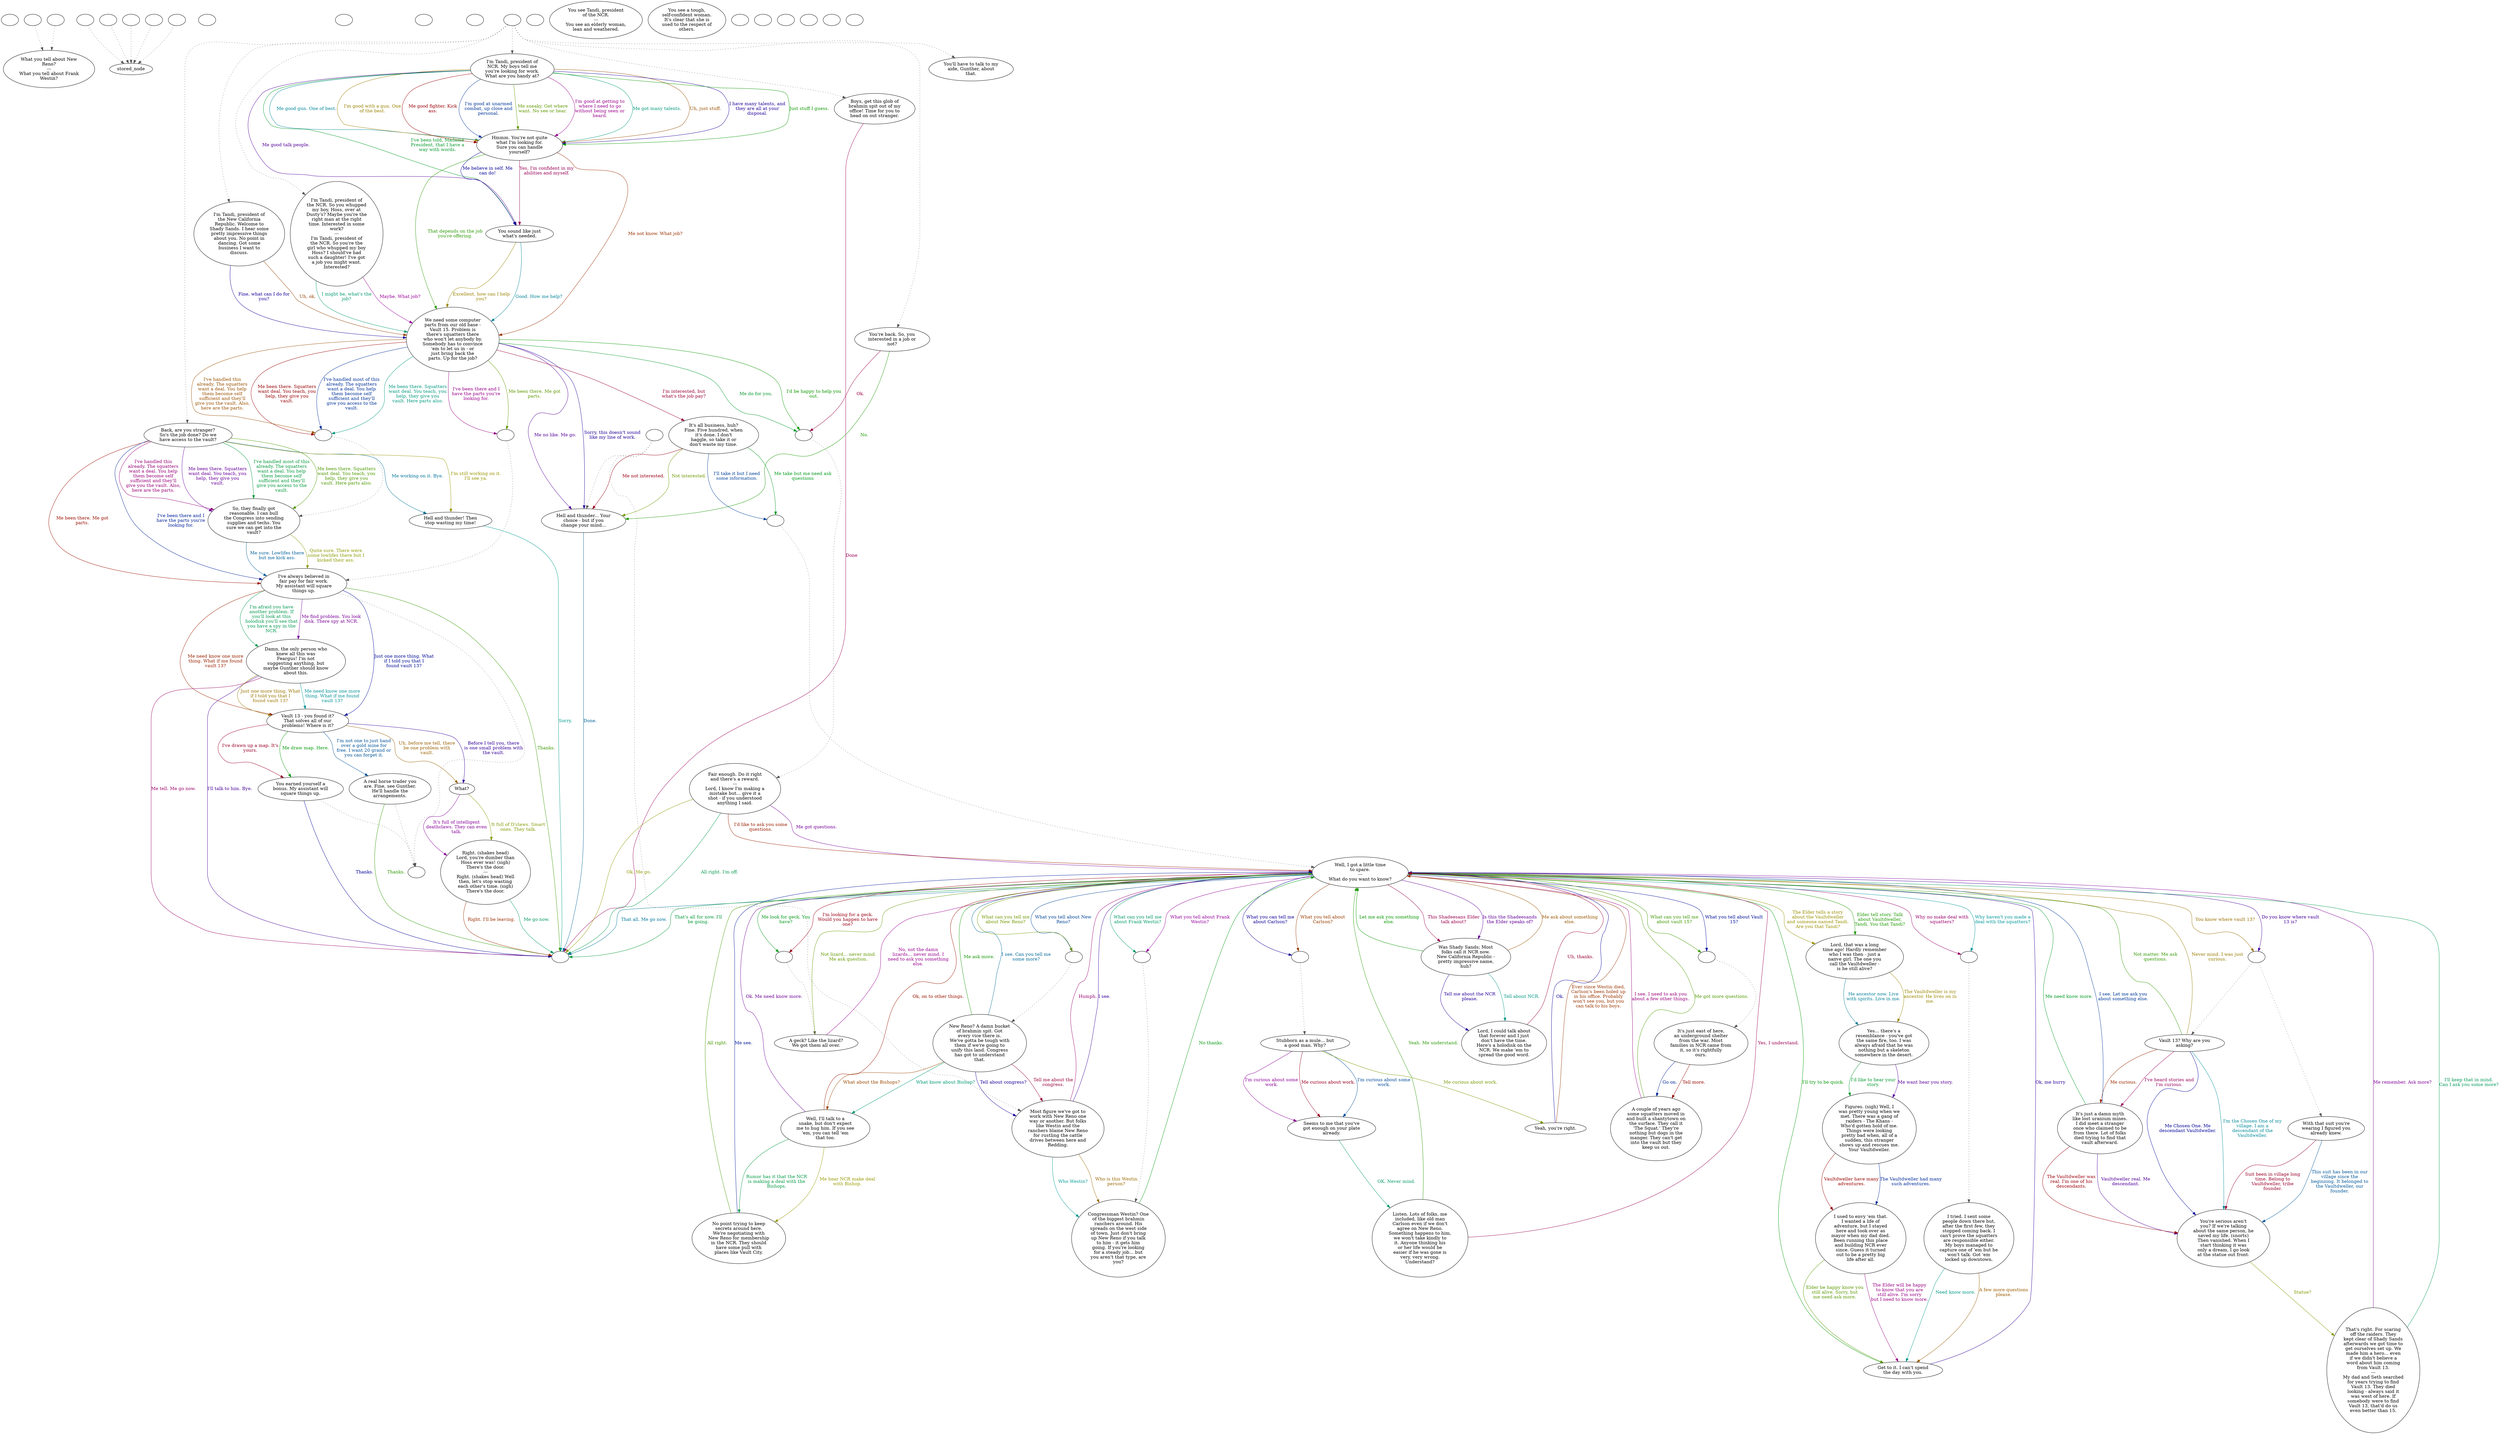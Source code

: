digraph shtandi {
  "checkPartyMembersNearDoor" [style=filled       fillcolor="#FFFFFF"       color="#000000"]
  "checkPartyMembersNearDoor" [label=""]
  "ChooseFromList" [style=filled       fillcolor="#FFFFFF"       color="#000000"]
  "ChooseFromList" [label="What you tell about New\nReno?\n---\nWhat you tell about Frank\nWestin?"]
  "CLICK_PREV" [style=filled       fillcolor="#FFFFFF"       color="#000000"]
  "CLICK_PREV" -> "ChooseFromList" [style=dotted color="#555555"]
  "CLICK_PREV" [label=""]
  "CLICK_0" [style=filled       fillcolor="#FFFFFF"       color="#000000"]
  "CLICK_0" -> "stored_node" [style=dotted color="#555555"]
  "CLICK_0" [label=""]
  "CLICK_1" [style=filled       fillcolor="#FFFFFF"       color="#000000"]
  "CLICK_1" -> "stored_node" [style=dotted color="#555555"]
  "CLICK_1" [label=""]
  "CLICK_2" [style=filled       fillcolor="#FFFFFF"       color="#000000"]
  "CLICK_2" -> "stored_node" [style=dotted color="#555555"]
  "CLICK_2" [label=""]
  "CLICK_3" [style=filled       fillcolor="#FFFFFF"       color="#000000"]
  "CLICK_3" -> "stored_node" [style=dotted color="#555555"]
  "CLICK_3" [label=""]
  "CLICK_4" [style=filled       fillcolor="#FFFFFF"       color="#000000"]
  "CLICK_4" -> "stored_node" [style=dotted color="#555555"]
  "CLICK_4" [label=""]
  "CLICK_MORE" [style=filled       fillcolor="#FFFFFF"       color="#000000"]
  "CLICK_MORE" -> "ChooseFromList" [style=dotted color="#555555"]
  "CLICK_MORE" [label=""]
  "getTimeBit" [style=filled       fillcolor="#FFFFFF"       color="#000000"]
  "getTimeBit" [label=""]
  "start" [style=filled       fillcolor="#FFFFFF"       color="#000000"]
  "start" [label=""]
  "critter_p_proc" [style=filled       fillcolor="#FFFFFF"       color="#000000"]
  "critter_p_proc" [label=""]
  "pickup_p_proc" [style=filled       fillcolor="#FFFFFF"       color="#000000"]
  "pickup_p_proc" [label=""]
  "talk_p_proc" [style=filled       fillcolor="#FFFFFF"       color="#000000"]
  "talk_p_proc" -> "Node047" [style=dotted color="#555555"]
  "talk_p_proc" -> "Node040" [style=dotted color="#555555"]
  "talk_p_proc" -> "Node048" [style=dotted color="#555555"]
  "talk_p_proc" -> "Node039" [style=dotted color="#555555"]
  "talk_p_proc" -> "Node038" [style=dotted color="#555555"]
  "talk_p_proc" -> "Node037" [style=dotted color="#555555"]
  "talk_p_proc" -> "Node001" [style=dotted color="#555555"]
  "talk_p_proc" [label=""]
  "destroy_p_proc" [style=filled       fillcolor="#FFFFFF"       color="#000000"]
  "destroy_p_proc" [label=""]
  "look_at_p_proc" [style=filled       fillcolor="#FFFFFF"       color="#000000"]
  "look_at_p_proc" [label="You see Tandi, president\nof the NCR.\n---\nYou see an elderly woman,\nlean and weathered."]
  "description_p_proc" [style=filled       fillcolor="#FFFFFF"       color="#000000"]
  "description_p_proc" [label="You see a tough,\nself-confident woman.\nIt's clear that she is\nused to the respect of\nothers."]
  "use_skill_on_p_proc" [style=filled       fillcolor="#FFFFFF"       color="#000000"]
  "use_skill_on_p_proc" [label=""]
  "damage_p_proc" [style=filled       fillcolor="#FFFFFF"       color="#000000"]
  "damage_p_proc" [label=""]
  "map_enter_p_proc" [style=filled       fillcolor="#FFFFFF"       color="#000000"]
  "map_enter_p_proc" [label=""]
  "Node998" [style=filled       fillcolor="#FFFFFF"       color="#000000"]
  "Node998" [label=""]
  "Node999" [style=filled       fillcolor="#FFFFFF"       color="#000000"]
  "Node999" [label=""]
  "Node002" [style=filled       fillcolor="#FFFFFF"       color="#000000"]
  "Node002" [label="Hmmm. You're not quite\nwhat I'm looking for.\nSure you can handle\nyourself?"]
  "Node002" -> "Node004" [label="Me not know. What job?" color="#993000" fontcolor="#993000"]
  "Node002" -> "Node003" [label="Me believe in self. Me\ncan do!" color="#030099" fontcolor="#030099"]
  "Node002" -> "Node004" [label="That depends on the job\nyou're offering." color="#299900" fontcolor="#299900"]
  "Node002" -> "Node003" [label="Yes, I'm confident in my\nabilities and myself." color="#990056" fontcolor="#990056"]
  "Node003" [style=filled       fillcolor="#FFFFFF"       color="#000000"]
  "Node003" [label="You sound like just\nwhat's needed."]
  "Node003" -> "Node004" [label="Good. How me help?" color="#008399" fontcolor="#008399"]
  "Node003" -> "Node004" [label="Excellent, how can I help\nyou?" color="#998300" fontcolor="#998300"]
  "Node004" [style=filled       fillcolor="#FFFFFF"       color="#000000"]
  "Node004" [label="We need some computer\nparts from our old base -\nVault 15. Problem is\nthere's squatters there\nwho won't let anybody by.\nSomebody has to convince\n'em to let us in - or\njust bring back the\nparts. Up for the job?"]
  "Node004" -> "Node005" [label="Me no like. Me go." color="#560099" fontcolor="#560099"]
  "Node004" -> "Node006a" [label="Me do for you." color="#00992A" fontcolor="#00992A"]
  "Node004" -> "Node033a" [label="Me been there. Squatters\nwant deal. You teach, you\nhelp, they give you\nvault." color="#990003" fontcolor="#990003"]
  "Node004" -> "Node033a" [label="I've handled most of this\nalready. The squatters\nwant a deal. You help\nthem become self\nsufficient and they'll\ngive you access to the\nvault." color="#003099" fontcolor="#003099"]
  "Node004" -> "Node034a" [label="Me been there. Me got\nparts." color="#5C9900" fontcolor="#5C9900"]
  "Node004" -> "Node034a" [label="I've been there and I\nhave the parts you're\nlooking for." color="#990089" fontcolor="#990089"]
  "Node004" -> "Node033a" [label="Me been there. Squatters\nwant deal. You teach, you\nhelp, they give you\nvault. Here parts also." color="#00997C" fontcolor="#00997C"]
  "Node004" -> "Node033a" [label="I've handled this\nalready. The squatters\nwant a deal. You help\nthem become self\nsufficient and they'll\ngive you the vault. Also,\nhere are the parts." color="#995000" fontcolor="#995000"]
  "Node004" -> "Node005" [label="Sorry, this doesn't sound\nlike my line of work." color="#230099" fontcolor="#230099"]
  "Node004" -> "Node006a" [label="I'd be happy to help you\nout." color="#0A9900" fontcolor="#0A9900"]
  "Node004" -> "Node036" [label="I'm interested, but\nwhat's the job pay?" color="#990036" fontcolor="#990036"]
  "Node005" [style=filled       fillcolor="#FFFFFF"       color="#000000"]
  "Node005" [label="Hell and thunder... Your\nchoice - but if you\nchange your mind..."]
  "Node005" -> "Node999" [label="Done." color="#006399" fontcolor="#006399"]
  "Node006" [style=filled       fillcolor="#FFFFFF"       color="#000000"]
  "Node006" [label="Fair enough. Do it right\nand there's a reward.\n---\nLord, I know I'm making a\nmistake but... give it a\nshot - if you understood\nanything I said."]
  "Node006" -> "Node999" [label="Ok. Me go." color="#909900" fontcolor="#909900"]
  "Node006" -> "Node007" [label="Me got questions." color="#760099" fontcolor="#760099"]
  "Node006" -> "Node999" [label="All right. I'm off." color="#009949" fontcolor="#009949"]
  "Node006" -> "Node007" [label="I'd like to ask you some\nquestions." color="#991D00" fontcolor="#991D00"]
  "Node007" [style=filled       fillcolor="#FFFFFF"       color="#000000"]
  "Node007" [label="Well, I got a little time\nto spare.\n---\nWhat do you want to know?"]
  "Node007" -> "Node008a" [label="What you tell about Vault\n15?" color="#001099" fontcolor="#001099"]
  "Node007" -> "Node008a" [label="What can you tell me\nabout vault 15?" color="#3D9900" fontcolor="#3D9900"]
  "Node007" -> "Node010a" [label="Why no make deal with\nsquatters?" color="#990069" fontcolor="#990069"]
  "Node007" -> "Node010a" [label="Why haven't you made a\ndeal with the squatters?" color="#009699" fontcolor="#009699"]
  "Node007" -> "Node1215a" [label="You know where vault 13?" color="#996F00" fontcolor="#996F00"]
  "Node007" -> "Node1215a" [label="Do you know where vault\n13 is?" color="#430099" fontcolor="#430099"]
  "Node007" -> "Node017a" [label="Me look for geck. You\nhave?" color="#009916" fontcolor="#009916"]
  "Node007" -> "Node017a" [label="I'm looking for a geck.\nWould you happen to have\none?" color="#990017" fontcolor="#990017"]
  "Node007" -> "Node018a" [label="What you tell about New\nReno?" color="#004399" fontcolor="#004399"]
  "Node007" -> "Node018a" [label="What can you tell me\nabout New Reno?" color="#709900" fontcolor="#709900"]
  "Node007" -> "Node022a" [label="What you tell about Frank\nWestin?" color="#950099" fontcolor="#950099"]
  "Node007" -> "Node022a" [label="What can you tell me\nabout Frank Westin?" color="#009969" fontcolor="#009969"]
  "Node007" -> "Node023a" [label="What you tell about\nCarlson?" color="#993C00" fontcolor="#993C00"]
  "Node007" -> "Node023a" [label="What you can tell me\nabout Carlson?" color="#0F0099" fontcolor="#0F0099"]
  "Node007" -> "Node027" [label="Elder tell story. Talk\nabout Vaultdweller,\nTandi. You that Tandi?" color="#1D9900" fontcolor="#1D9900"]
  "Node007" -> "Node031" [label="This Shadeesans Elder\ntalk about?" color="#99004A" fontcolor="#99004A"]
  "Node007" -> "Node999" [label="That all. Me go now." color="#007699" fontcolor="#007699"]
  "Node007" -> "Node027" [label="The Elder tells a story\nabout the Vaultdweller\nand someone named Tandi.\nAre you that Tandi?" color="#998F00" fontcolor="#998F00"]
  "Node007" -> "Node031" [label="Is this the Shadeesands\nthe Elder speaks of?" color="#620099" fontcolor="#620099"]
  "Node007" -> "Node999" [label="That's all for now. I'll\nbe going." color="#009936" fontcolor="#009936"]
  "Node008" [style=filled       fillcolor="#FFFFFF"       color="#000000"]
  "Node008" [label="It's just east of here,\nan underground shelter\nfrom the war. Most\nfamilies in NCR came from\nit, so it's rightfully\nours."]
  "Node008" -> "Node009" [label="Tell more." color="#990900" fontcolor="#990900"]
  "Node008" -> "Node009" [label="Go on." color="#002499" fontcolor="#002499"]
  "Node009" [style=filled       fillcolor="#FFFFFF"       color="#000000"]
  "Node009" [label="A couple of years ago\nsome squatters moved in\nand built a shantytown on\nthe surface. They call it\n'The Squat.' They're\nnothing but dogs in the\nmanger. They can't get\ninto the vault but they\nkeep us out."]
  "Node009" -> "Node007" [label="Me got more questions." color="#509900" fontcolor="#509900"]
  "Node009" -> "Node007" [label="I see. I need to ask you\nabout a few other things." color="#99007D" fontcolor="#99007D"]
  "Node010" [style=filled       fillcolor="#FFFFFF"       color="#000000"]
  "Node010" [label="I tried. I sent some\npeople down there but,\nafter the first few, they\nstopped coming back. I\ncan't prove the squatters\nare responsible either.\nMy boys managed to\ncapture one of 'em but he\nwon't talk. Got 'em\nlocked up downtown."]
  "Node010" -> "Node011" [label="Need know more." color="#009988" fontcolor="#009988"]
  "Node010" -> "Node011" [label="A few more questions\nplease." color="#995C00" fontcolor="#995C00"]
  "Node011" [style=filled       fillcolor="#FFFFFF"       color="#000000"]
  "Node011" [label="Get to it. I can't spend\nthe day with you."]
  "Node011" -> "Node007" [label="Ok, me hurry" color="#2F0099" fontcolor="#2F0099"]
  "Node011" -> "Node007" [label="I'll try to be quick." color="#009902" fontcolor="#009902"]
  "Node012" [style=filled       fillcolor="#FFFFFF"       color="#000000"]
  "Node012" [label="With that suit you're\nwearing I figured you\nalready knew."]
  "Node012" -> "Node013" [label="Suit been in village long\ntime. Belong to\nVaultdweller, tribe\nfounder." color="#99002A" fontcolor="#99002A"]
  "Node012" -> "Node013" [label="This suit has been in our\nvillage since the\nbeginning. It belonged to\nthe Vaultdweller, our\nfounder." color="#005799" fontcolor="#005799"]
  "Node013" [style=filled       fillcolor="#FFFFFF"       color="#000000"]
  "Node013" [label="You're serious aren't\nyou? If we're talking\nabout the same person, he\nsaved my life. (snorts)\nThen vanished. When I\nstart thinking it was\nonly a dream, I go look\nat the statue out front."]
  "Node013" -> "Node014" [label="Statue?" color="#839900" fontcolor="#839900"]
  "Node014" [style=filled       fillcolor="#FFFFFF"       color="#000000"]
  "Node014" [label="That's right. For scaring\noff the raiders. They\nkept clear of Shady Sands\nafterwards we got time to\nget ourselves set up. We\nmade him a hero... even\nif we didn't believe a\nword about him coming\nfrom Vault 13.\n---\nMy dad and Seth searched\nfor years trying to find\nVault 13. They died\nlooking - always said it\nwas west of here. If\nsomebody were to find\nVault 13, that'd do us\neven better than 15."]
  "Node014" -> "Node007" [label="Me remember. Ask more?" color="#820099" fontcolor="#820099"]
  "Node014" -> "Node007" [label="I'll keep that in mind.\nCan I ask you some more?" color="#009955" fontcolor="#009955"]
  "Node015" [style=filled       fillcolor="#FFFFFF"       color="#000000"]
  "Node015" [label="Vault 13? Why are you\nasking?"]
  "Node015" -> "Node016" [label="Me curious." color="#992900" fontcolor="#992900"]
  "Node015" -> "Node013" [label="Me Chosen One. Me\ndescendant Vaultdweller." color="#000499" fontcolor="#000499"]
  "Node015" -> "Node007" [label="Not matter. Me ask\nquestions." color="#319900" fontcolor="#319900"]
  "Node015" -> "Node016" [label="I've heard stories and\nI'm curious." color="#99005D" fontcolor="#99005D"]
  "Node015" -> "Node013" [label="I'm the Chosen One of my\nvillage. I am a\ndescendant of the\nVaultdweller." color="#008A99" fontcolor="#008A99"]
  "Node015" -> "Node007" [label="Never mind. I was just\ncurious." color="#997B00" fontcolor="#997B00"]
  "Node016" [style=filled       fillcolor="#FFFFFF"       color="#000000"]
  "Node016" [label="It's just a damn myth\nlike lost uranium mines.\nI did meet a stranger\nonce who claimed to be\nfrom there. Lot of folks\ndied trying to find that\nvault afterward."]
  "Node016" -> "Node013" [label="Vaultdweller real. Me\ndescendant." color="#4F0099" fontcolor="#4F0099"]
  "Node016" -> "Node007" [label="Me need know more." color="#009922" fontcolor="#009922"]
  "Node016" -> "Node013" [label="The Vaultdweller was\nreal. I'm one of his\ndescendants." color="#99000B" fontcolor="#99000B"]
  "Node016" -> "Node007" [label="I see. Let me ask you\nabout something else." color="#003799" fontcolor="#003799"]
  "Node017" [style=filled       fillcolor="#FFFFFF"       color="#000000"]
  "Node017" [label="A geck? Like the lizard?\nWe got them all over."]
  "Node017" -> "Node007" [label="Not lizard... never mind.\nMe ask question." color="#649900" fontcolor="#649900"]
  "Node017" -> "Node007" [label="No, not the damn\nlizards... never mind. I\nneed to ask you something\nelse." color="#990090" fontcolor="#990090"]
  "Node018" [style=filled       fillcolor="#FFFFFF"       color="#000000"]
  "Node018" [label="New Reno? A damn bucket\nof brahmin spit. Got\nevery vice there is.\nWe've gotta be tough with\nthem if we're going to\nunify this land. Congress\nhas got to understand\nthat."]
  "Node018" -> "Node019" [label="What know about Bishop?" color="#009975" fontcolor="#009975"]
  "Node018" -> "Node019" [label="What about the Bishops?" color="#994800" fontcolor="#994800"]
  "Node018" -> "Node021" [label="Tell about congress?" color="#1C0099" fontcolor="#1C0099"]
  "Node018" -> "Node007" [label="Me ask more." color="#119900" fontcolor="#119900"]
  "Node018" -> "Node021" [label="Tell me about the\ncongress." color="#99003E" fontcolor="#99003E"]
  "Node018" -> "Node007" [label="I see. Can you tell me\nsome more?" color="#006A99" fontcolor="#006A99"]
  "Node019" [style=filled       fillcolor="#FFFFFF"       color="#000000"]
  "Node019" [label="Well, I'll talk to a\nsnake, but don't expect\nme to hug him. If you see\n'em, you can tell 'em\nthat too."]
  "Node019" -> "Node020" [label="Me hear NCR make deal\nwith Bishop." color="#979900" fontcolor="#979900"]
  "Node019" -> "Node007" [label="Ok. Me need know more." color="#6E0099" fontcolor="#6E0099"]
  "Node019" -> "Node020" [label="Rumor has it that the NCR\nis making a deal with the\nBishops." color="#009942" fontcolor="#009942"]
  "Node019" -> "Node007" [label="Ok, on to other things." color="#991500" fontcolor="#991500"]
  "Node020" [style=filled       fillcolor="#FFFFFF"       color="#000000"]
  "Node020" [label="No point trying to keep\nsecrets around here.\nWe're negotiating with\nNew Reno for membership\nin the NCR. They should\nhave some pull with\nplaces like Vault City."]
  "Node020" -> "Node007" [label="Me see." color="#001899" fontcolor="#001899"]
  "Node020" -> "Node007" [label="All right." color="#449900" fontcolor="#449900"]
  "Node021" [style=filled       fillcolor="#FFFFFF"       color="#000000"]
  "Node021" [label="Most figure we've got to\nwork with New Reno one\nway or another. But folks\nlike Westin and the\nranchers blame New Reno\nfor rustling the cattle\ndrives between here and\nRedding."]
  "Node021" -> "Node007" [label="Humph." color="#990071" fontcolor="#990071"]
  "Node021" -> "Node022" [label="Who Westin?" color="#009994" fontcolor="#009994"]
  "Node021" -> "Node022" [label="Who is this Westin\nperson?" color="#996800" fontcolor="#996800"]
  "Node021" -> "Node007" [label="I see." color="#3B0099" fontcolor="#3B0099"]
  "Node022" [style=filled       fillcolor="#FFFFFF"       color="#000000"]
  "Node022" [label="Congressman Westin? One\nof the biggest brahmin\nranchers around. His\nspreads on the west side\nof town. Just don't bring\nup New Reno if you talk\nto him - it gets him\ngoing. If you're looking\nfor a steady job... but\nyou aren't that type, are\nyou?"]
  "Node022" -> "Node007" [label="No thanks." color="#00990F" fontcolor="#00990F"]
  "Node023" [style=filled       fillcolor="#FFFFFF"       color="#000000"]
  "Node023" [label="Stubborn as a mule... but\na good man. Why?"]
  "Node023" -> "Node024" [label="Me curious about work." color="#99001E" fontcolor="#99001E"]
  "Node023" -> "Node024" [label="I'm curious about some\nwork." color="#004B99" fontcolor="#004B99"]
  "Node023" -> "Node025" [label="Me curious about work." color="#779900" fontcolor="#779900"]
  "Node023" -> "Node024" [label="I'm curious about some\nwork." color="#8E0099" fontcolor="#8E0099"]
  "Node024" [style=filled       fillcolor="#FFFFFF"       color="#000000"]
  "Node024" [label="Seems to me that you've\ngot enough on your plate\nalready."]
  "Node024" -> "Node026" [label="OK. Never mind." color="#009961" fontcolor="#009961"]
  "Node025" [style=filled       fillcolor="#FFFFFF"       color="#000000"]
  "Node025" [label="Yeah, you're right."]
  "Node025" -> "Node007" [label="Ever since Westin died,\nCarlson's been holed up\nin his office. Probably\nwon't see you, but you\ncan talk to his boys." color="#993500" fontcolor="#993500"]
  "Node025" -> "Node007" [label="Ok." color="#080099" fontcolor="#080099"]
  "Node026" [style=filled       fillcolor="#FFFFFF"       color="#000000"]
  "Node026" [label="Listen. Lots of folks, me\nincluded, like old man\nCarlson even if we don't\nagree on New Reno.\nSomething happens to him,\nwe won't take kindly to\nit. Anyone thinking his\nor her life would be\neasier if he was gone is\nvery, very wrong.\nUnderstand?"]
  "Node026" -> "Node007" [label="Yeah. Me understand." color="#259900" fontcolor="#259900"]
  "Node026" -> "Node007" [label="Yes, I understand." color="#990051" fontcolor="#990051"]
  "Node027" [style=filled       fillcolor="#FFFFFF"       color="#000000"]
  "Node027" [label="Lord, that was a long\ntime ago! Hardly remember\nwho I was then - just a\nnaпve girl. The one you\ncall the Vaultdweller -\nis he still alive?"]
  "Node027" -> "Node028" [label="He ancestor now. Live\nwith spirits. Live in me." color="#007E99" fontcolor="#007E99"]
  "Node027" -> "Node028" [label="The Vaultdweller is my\nancestor. He lives on in\nme." color="#998700" fontcolor="#998700"]
  "Node028" [style=filled       fillcolor="#FFFFFF"       color="#000000"]
  "Node028" [label="Yes... there's a\nresemblance - you've got\nthe same fire, too. I was\nalways afraid that he was\nnothing but a skeleton\nsomewhere in the desert."]
  "Node028" -> "Node029" [label="Me want hear you story." color="#5B0099" fontcolor="#5B0099"]
  "Node028" -> "Node029" [label="I'd like to hear your\nstory." color="#00992E" fontcolor="#00992E"]
  "Node029" [style=filled       fillcolor="#FFFFFF"       color="#000000"]
  "Node029" [label="Figures. (sigh) Well, I\nwas pretty young when we\nmet. There was a gang of\nraiders - The Khans -\nWho'd gotten hold of me.\nThings were looking\npretty bad when, all of a\nsudden, this stranger\nshows up and rescues me.\nYour Vaultdweller."]
  "Node029" -> "Node030" [label="Vaultdweller have many\nadventures." color="#990200" fontcolor="#990200"]
  "Node029" -> "Node030" [label="The Vaultdweller had many\nsuch adventures." color="#002B99" fontcolor="#002B99"]
  "Node030" [style=filled       fillcolor="#FFFFFF"       color="#000000"]
  "Node030" [label="I used to envy 'em that.\nI wanted a life of\nadventure, but I stayed\nhere and took over as\nmayor when my dad died.\nBeen running this place\nand building NCR ever\nsince. Guess it turned\nout to be a pretty big\nlife after all."]
  "Node030" -> "Node011" [label="Elder be happy know you\nstill alive. Sorry, but\nme need ask more." color="#589900" fontcolor="#589900"]
  "Node030" -> "Node011" [label="The Elder will be happy\nto know that you are\nstill alive. I'm sorry\nbut I need to know more." color="#990084" fontcolor="#990084"]
  "Node031" [style=filled       fillcolor="#FFFFFF"       color="#000000"]
  "Node031" [label="Was Shady Sands; Most\nfolks call it NCR now.\nNew California Republic -\npretty impressive name,\nhuh?"]
  "Node031" -> "Node032" [label="Tell about NCR." color="#009981" fontcolor="#009981"]
  "Node031" -> "Node007" [label="Me ask about something\nelse." color="#995400" fontcolor="#995400"]
  "Node031" -> "Node032" [label="Tell me about the NCR\nplease." color="#280099" fontcolor="#280099"]
  "Node031" -> "Node007" [label="Let me ask you something\nelse." color="#059900" fontcolor="#059900"]
  "Node032" [style=filled       fillcolor="#FFFFFF"       color="#000000"]
  "Node032" [label="Lord, I could talk about\nthat forever and I just\ndon't have the time.\nHere's a holodisk on the\nNCR. We make 'em to\nspread the good word."]
  "Node032" -> "Node007" [label="Uh, thanks." color="#990032" fontcolor="#990032"]
  "Node033" [style=filled       fillcolor="#FFFFFF"       color="#000000"]
  "Node033" [label="So, they finally got\nreasonable. I can bull\nthe Congress into sending\nsupplies and techs. You\nsure we can get into the\nvault?"]
  "Node033" -> "Node034" [label="Me sure. Lowlifes there\nbut me kick ass." color="#005E99" fontcolor="#005E99"]
  "Node033" -> "Node034" [label="Quite sure. There were\nsome lowlifes there but I\nkicked their ass." color="#8B9900" fontcolor="#8B9900"]
  "Node034" [style=filled       fillcolor="#FFFFFF"       color="#000000"]
  "Node034" -> "TakeParts" [style=dotted color="#555555"]
  "Node034" [label="I've always believed in\nfair pay for fair work.\nMy assistant will square\nthings up."]
  "Node034" -> "Node035" [label="Me find problem. You look\ndisk. There spy at NCR." color="#7A0099" fontcolor="#7A0099"]
  "Node034" -> "Node035" [label="I'm afraid you have\nanother problem. If\nyou'll look at this\nholodisk you'll see that\nyou have a spy in the\nNCR." color="#00994E" fontcolor="#00994E"]
  "Node034" -> "Node042" [label="Me need know one more\nthing. What if me found\nvault 13?" color="#992100" fontcolor="#992100"]
  "Node034" -> "Node042" [label="Just one more thing. What\nif I told you that I\nfound vault 13?" color="#000C99" fontcolor="#000C99"]
  "Node034" -> "Node999" [label="Thanks." color="#389900" fontcolor="#389900"]
  "Node035" [style=filled       fillcolor="#FFFFFF"       color="#000000"]
  "Node035" [label="Damn, the only person who\nknew all this was\nFeargus! I'm not\nsuggesting anything, but\nmaybe Gunther should know\nabout this."]
  "Node035" -> "Node999" [label="Me tell. Me go now." color="#990065" fontcolor="#990065"]
  "Node035" -> "Node042" [label="Me need know one more\nthing. What if me found\nvault 13?" color="#009199" fontcolor="#009199"]
  "Node035" -> "Node042" [label="Just one more thing. What\nif I told you that I\nfound vault 13?" color="#997400" fontcolor="#997400"]
  "Node035" -> "Node999" [label="I'll talk to him. Bye." color="#470099" fontcolor="#470099"]
  "Node036" [style=filled       fillcolor="#FFFFFF"       color="#000000"]
  "Node036" [label="It's all business, huh?\nFine. Five hundred, when\nit's done. I don't\nhaggle, so take it or\ndon't waste my time."]
  "Node036" -> "Node007a" [label="Me take but me need ask\nquestions" color="#00991B" fontcolor="#00991B"]
  "Node036" -> "Node005" [label="Me not interested." color="#990012" fontcolor="#990012"]
  "Node036" -> "Node007a" [label="I'll take it but I need\nsome information." color="#003F99" fontcolor="#003F99"]
  "Node036" -> "Node005" [label="Not interested." color="#6B9900" fontcolor="#6B9900"]
  "Node037" [style=filled       fillcolor="#FFFFFF"       color="#000000"]
  "Node037" [label="I'm Tandi, president of\nthe NCR. So you whupped\nmy boy, Hoss, over at\nDusty's? Maybe you're the\nright man at the right\ntime. Interested in some\nwork?\n---\nI'm Tandi, president of\nthe NCR. So you're the\ngirl who whupped my boy\nHoss? I should've had\nsuch a daughter! I've got\na job you might want.\nInterested?"]
  "Node037" -> "Node004" [label="Maybe. What job?" color="#990098" fontcolor="#990098"]
  "Node037" -> "Node004" [label="I might be, what's the\njob?" color="#00996D" fontcolor="#00996D"]
  "Node038" [style=filled       fillcolor="#FFFFFF"       color="#000000"]
  "Node038" [label="I'm Tandi, president of\nthe New California\nRepublic. Welcome to\nShady Sands. I hear some\npretty impressive things\nabout you. No point in\ndancing. Got some\nbusiness I want to\ndiscuss."]
  "Node038" -> "Node004" [label="Uh, ok." color="#994100" fontcolor="#994100"]
  "Node038" -> "Node004" [label="Fine, what can I do for\nyou?" color="#140099" fontcolor="#140099"]
  "Node039" [style=filled       fillcolor="#FFFFFF"       color="#000000"]
  "Node039" [label="You're back. So, you\ninterested in a job or\nnot?"]
  "Node039" -> "Node005" [label="No." color="#199900" fontcolor="#199900"]
  "Node039" -> "Node006a" [label="Ok." color="#990045" fontcolor="#990045"]
  "Node040" [style=filled       fillcolor="#FFFFFF"       color="#000000"]
  "Node040" [label="Back, are you stranger?\nSo's the job done? Do we\nhave access to the vault?"]
  "Node040" -> "Node041" [label="Me working on it. Bye." color="#007299" fontcolor="#007299"]
  "Node040" -> "Node041" [label="I'm still working on it.\nI'll see ya." color="#999400" fontcolor="#999400"]
  "Node040" -> "Node033" [label="Me been there. Squatters\nwant deal. You teach, you\nhelp, they give you\nvault." color="#670099" fontcolor="#670099"]
  "Node040" -> "Node033" [label="I've handled most of this\nalready. The squatters\nwant a deal. You help\nthem become self\nsufficient and they'll\ngive you access to the\nvault." color="#00993A" fontcolor="#00993A"]
  "Node040" -> "Node034" [label="Me been there. Me got\nparts." color="#990E00" fontcolor="#990E00"]
  "Node040" -> "Node034" [label="I've been there and I\nhave the parts you're\nlooking for." color="#001F99" fontcolor="#001F99"]
  "Node040" -> "Node033" [label="Me been there. Squatters\nwant deal. You teach, you\nhelp, they give you\nvault. Here parts also." color="#4C9900" fontcolor="#4C9900"]
  "Node040" -> "Node033" [label="I've handled this\nalready. The squatters\nwant a deal. You help\nthem become self\nsufficient and they'll\ngive you the vault. Also,\nhere are the parts." color="#990078" fontcolor="#990078"]
  "Node041" [style=filled       fillcolor="#FFFFFF"       color="#000000"]
  "Node041" [label="Hell and thunder! Then\nstop wasting my time!"]
  "Node041" -> "Node999" [label="Sorry." color="#00998D" fontcolor="#00998D"]
  "Node042" [style=filled       fillcolor="#FFFFFF"       color="#000000"]
  "Node042" [label="Vault 13 - you found it?\nThat solves all of our\nproblems! Where is it?"]
  "Node042" -> "Node043" [label="Uh, before me tell, there\nbe one problem with\nvault." color="#996000" fontcolor="#996000"]
  "Node042" -> "Node043" [label="Before I tell you, there\nis one small problem with\nthe vault." color="#340099" fontcolor="#340099"]
  "Node042" -> "Node045" [label="Me draw map. Here." color="#009907" fontcolor="#009907"]
  "Node042" -> "Node045" [label="I've drawn up a map. It's\nyours." color="#990026" fontcolor="#990026"]
  "Node042" -> "Node046" [label="I'm not one to just hand\nover a gold mine for\nfree. I want 20 grand or\nyou can forget it." color="#005299" fontcolor="#005299"]
  "Node043" [style=filled       fillcolor="#FFFFFF"       color="#000000"]
  "Node043" [label="What?"]
  "Node043" -> "Node044" [label="It full of D'claws. Smart\nones. They talk." color="#7F9900" fontcolor="#7F9900"]
  "Node043" -> "Node044" [label="It's full of intelligent\ndeathclaws. They can even\ntalk." color="#870099" fontcolor="#870099"]
  "Node044" [style=filled       fillcolor="#FFFFFF"       color="#000000"]
  "Node044" [label="Right. (shakes head)\nLord, you're dumber than\nHoss ever was! (sigh)\nThere's the door.\n---\nRight. (shakes head) Well\nthen, let's stop wasting\neach other's time. (sigh)\nThere's the door."]
  "Node044" -> "Node999" [label="Me go now." color="#00995A" fontcolor="#00995A"]
  "Node044" -> "Node999" [label="Right. I'll be leaving." color="#992D00" fontcolor="#992D00"]
  "Node045" [style=filled       fillcolor="#FFFFFF"       color="#000000"]
  "Node045" -> "TakeParts" [style=dotted color="#555555"]
  "Node045" [label="You earned yourself a\nbonus. My assistant will\nsquare things up."]
  "Node045" -> "Node999" [label="Thanks." color="#010099" fontcolor="#010099"]
  "Node046" [style=filled       fillcolor="#FFFFFF"       color="#000000"]
  "Node046" -> "TakeParts" [style=dotted color="#555555"]
  "Node046" [label="A real horse trader you\nare. Fine, see Gunther.\nHe'll handle the\narrangements."]
  "Node046" -> "Node999" [label="Thanks." color="#2C9900" fontcolor="#2C9900"]
  "Node047" [style=filled       fillcolor="#FFFFFF"       color="#000000"]
  "Node047" [label="Boys, get this glob of\nbrahmin spit out of my\noffice! Time for you to\nhead on out stranger."]
  "Node047" -> "Node999" [label="Done" color="#990059" fontcolor="#990059"]
  "Node048" [style=filled       fillcolor="#FFFFFF"       color="#000000"]
  "Node048" [label="You'll have to talk to my\naide, Gunther, about\nthat."]
  "Node001" [style=filled       fillcolor="#FFFFFF"       color="#000000"]
  "Node001" [label="I'm Tandi, president of\nNCR. My boys tell me\nyou're looking for work.\nWhat are you handy at?"]
  "Node001" -> "Node002" [label="Me good gun. One of best." color="#008599" fontcolor="#008599"]
  "Node001" -> "Node002" [label="I'm good with a gun. One\nof the best." color="#998000" fontcolor="#998000"]
  "Node001" -> "Node003" [label="Me good talk people." color="#530099" fontcolor="#530099"]
  "Node001" -> "Node003" [label="I've been told, Madame\nPresident, that I have a\nway with words." color="#009927" fontcolor="#009927"]
  "Node001" -> "Node002" [label="Me good fighter. Kick\nass." color="#990006" fontcolor="#990006"]
  "Node001" -> "Node002" [label="I'm good at unarmed\ncombat, up close and\npersonal." color="#003399" fontcolor="#003399"]
  "Node001" -> "Node002" [label="Me sneaky. Get where\nwant. No see or hear." color="#5F9900" fontcolor="#5F9900"]
  "Node001" -> "Node002" [label="I'm good at getting to\nwhere I need to go\nwithout being seen or\nheard." color="#99008C" fontcolor="#99008C"]
  "Node001" -> "Node002" [label="Me got many talents." color="#009979" fontcolor="#009979"]
  "Node001" -> "Node002" [label="Uh, just stuff." color="#994D00" fontcolor="#994D00"]
  "Node001" -> "Node002" [label="I have many talents, and\nthey are all at your\ndisposal." color="#200099" fontcolor="#200099"]
  "Node001" -> "Node002" [label="Just stuff I guess." color="#0C9900" fontcolor="#0C9900"]
  "checkSpyHolo" [style=filled       fillcolor="#FFFFFF"       color="#000000"]
  "checkSpyHolo" [label=""]
  "checkVaultParts" [style=filled       fillcolor="#FFFFFF"       color="#000000"]
  "checkVaultParts" [label=""]
  "TakeParts" [style=filled       fillcolor="#FFFFFF"       color="#000000"]
  "TakeParts" [label=""]
  "Node006a" [style=filled       fillcolor="#FFFFFF"       color="#000000"]
  "Node006a" -> "Node006" [style=dotted color="#555555"]
  "Node006a" [label=""]
  "Node007a" [style=filled       fillcolor="#FFFFFF"       color="#000000"]
  "Node007a" -> "Node007" [style=dotted color="#555555"]
  "Node007a" [label=""]
  "Node1215a" [style=filled       fillcolor="#FFFFFF"       color="#000000"]
  "Node1215a" -> "Node012" [style=dotted color="#555555"]
  "Node1215a" -> "Node015" [style=dotted color="#555555"]
  "Node1215a" [label=""]
  "Node008a" [style=filled       fillcolor="#FFFFFF"       color="#000000"]
  "Node008a" -> "Node008" [style=dotted color="#555555"]
  "Node008a" [label=""]
  "Node010a" [style=filled       fillcolor="#FFFFFF"       color="#000000"]
  "Node010a" -> "Node010" [style=dotted color="#555555"]
  "Node010a" [label=""]
  "Node017a" [style=filled       fillcolor="#FFFFFF"       color="#000000"]
  "Node017a" -> "Node017" [style=dotted color="#555555"]
  "Node017a" [label=""]
  "Node018a" [style=filled       fillcolor="#FFFFFF"       color="#000000"]
  "Node018a" -> "Node018" [style=dotted color="#555555"]
  "Node018a" [label=""]
  "Node022a" [style=filled       fillcolor="#FFFFFF"       color="#000000"]
  "Node022a" -> "Node022" [style=dotted color="#555555"]
  "Node022a" [label=""]
  "Node023a" [style=filled       fillcolor="#FFFFFF"       color="#000000"]
  "Node023a" -> "Node023" [style=dotted color="#555555"]
  "Node023a" [label=""]
  "NodeCheck521" [style=filled       fillcolor="#FFFFFF"       color="#000000"]
  "NodeCheck521" -> "Node005" [style=dotted color="#555555"]
  "NodeCheck521" -> "Node021" [style=dotted color="#555555"]
  "NodeCheck521" [label=""]
  "Node033a" [style=filled       fillcolor="#FFFFFF"       color="#000000"]
  "Node033a" -> "Node033" [style=dotted color="#555555"]
  "Node033a" [label=""]
  "Node034a" [style=filled       fillcolor="#FFFFFF"       color="#000000"]
  "Node034a" -> "Node034" [style=dotted color="#555555"]
  "Node034a" [label=""]
}